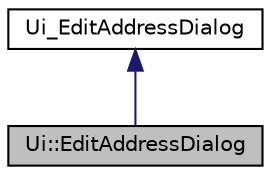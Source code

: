 digraph "Ui::EditAddressDialog"
{
 // LATEX_PDF_SIZE
  edge [fontname="Helvetica",fontsize="10",labelfontname="Helvetica",labelfontsize="10"];
  node [fontname="Helvetica",fontsize="10",shape=record];
  Node0 [label="Ui::EditAddressDialog",height=0.2,width=0.4,color="black", fillcolor="grey75", style="filled", fontcolor="black",tooltip=" "];
  Node1 -> Node0 [dir="back",color="midnightblue",fontsize="10",style="solid"];
  Node1 [label="Ui_EditAddressDialog",height=0.2,width=0.4,color="black", fillcolor="white", style="filled",URL="$class_ui___edit_address_dialog.html",tooltip=" "];
}
